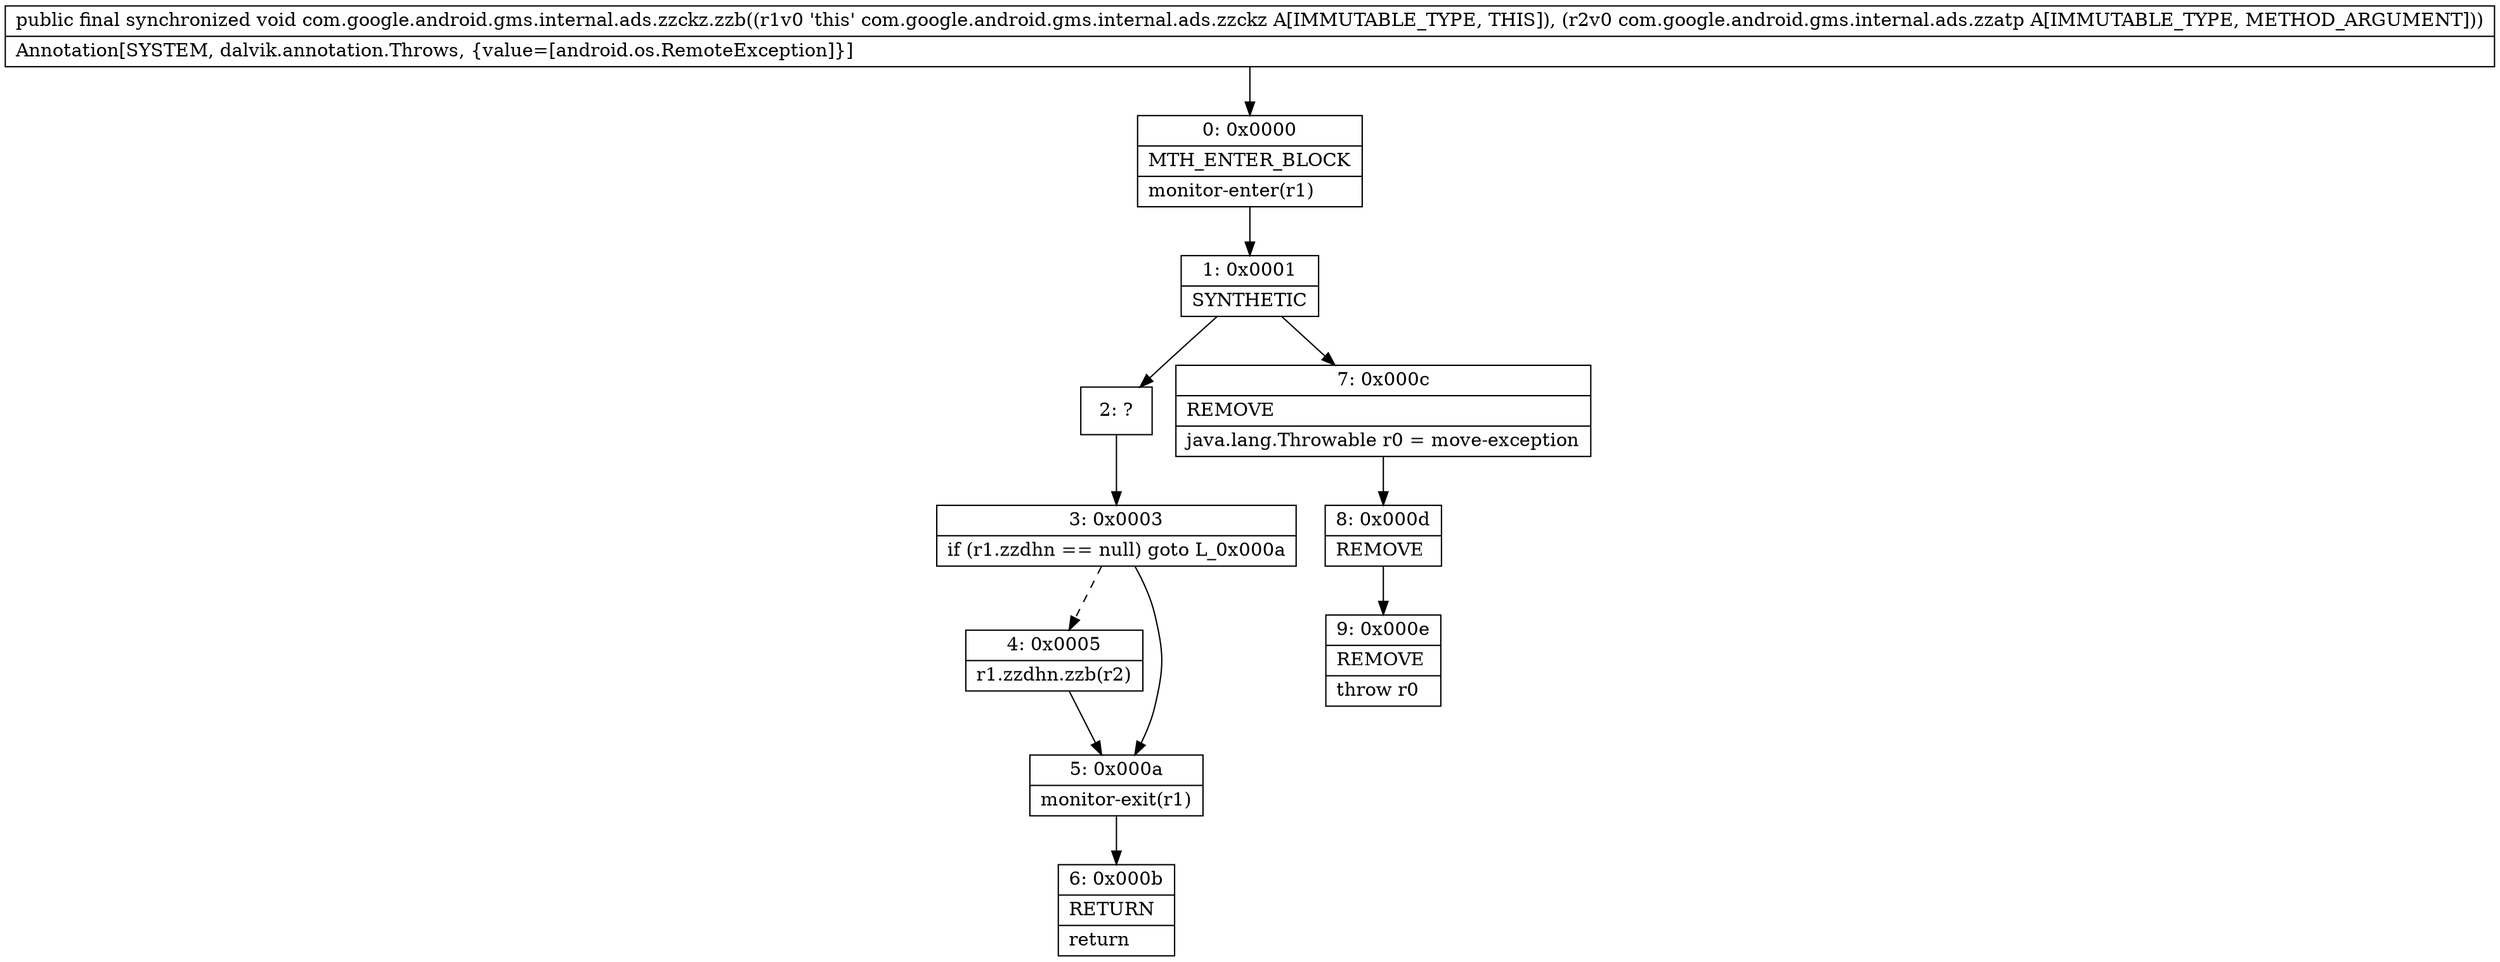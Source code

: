 digraph "CFG forcom.google.android.gms.internal.ads.zzckz.zzb(Lcom\/google\/android\/gms\/internal\/ads\/zzatp;)V" {
Node_0 [shape=record,label="{0\:\ 0x0000|MTH_ENTER_BLOCK\l|monitor\-enter(r1)\l}"];
Node_1 [shape=record,label="{1\:\ 0x0001|SYNTHETIC\l}"];
Node_2 [shape=record,label="{2\:\ ?}"];
Node_3 [shape=record,label="{3\:\ 0x0003|if (r1.zzdhn == null) goto L_0x000a\l}"];
Node_4 [shape=record,label="{4\:\ 0x0005|r1.zzdhn.zzb(r2)\l}"];
Node_5 [shape=record,label="{5\:\ 0x000a|monitor\-exit(r1)\l}"];
Node_6 [shape=record,label="{6\:\ 0x000b|RETURN\l|return\l}"];
Node_7 [shape=record,label="{7\:\ 0x000c|REMOVE\l|java.lang.Throwable r0 = move\-exception\l}"];
Node_8 [shape=record,label="{8\:\ 0x000d|REMOVE\l}"];
Node_9 [shape=record,label="{9\:\ 0x000e|REMOVE\l|throw r0\l}"];
MethodNode[shape=record,label="{public final synchronized void com.google.android.gms.internal.ads.zzckz.zzb((r1v0 'this' com.google.android.gms.internal.ads.zzckz A[IMMUTABLE_TYPE, THIS]), (r2v0 com.google.android.gms.internal.ads.zzatp A[IMMUTABLE_TYPE, METHOD_ARGUMENT]))  | Annotation[SYSTEM, dalvik.annotation.Throws, \{value=[android.os.RemoteException]\}]\l}"];
MethodNode -> Node_0;
Node_0 -> Node_1;
Node_1 -> Node_2;
Node_1 -> Node_7;
Node_2 -> Node_3;
Node_3 -> Node_4[style=dashed];
Node_3 -> Node_5;
Node_4 -> Node_5;
Node_5 -> Node_6;
Node_7 -> Node_8;
Node_8 -> Node_9;
}

